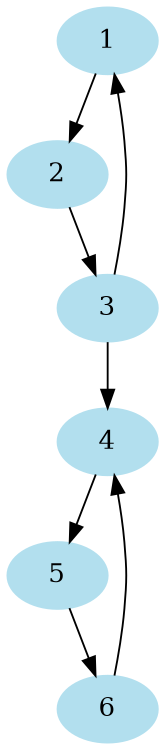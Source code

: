 digraph {
	node [color=lightblue2 style=filled]
	size="8,5"
	1 [label=1]
	2 [label=2]
	3 [label=3]
	4 [label=4]
	5 [label=5]
	6 [label=6]
	1 -> 2
	2 -> 3
	3 -> 1
	3 -> 4
	4 -> 5
	5 -> 6
	6 -> 4
}
